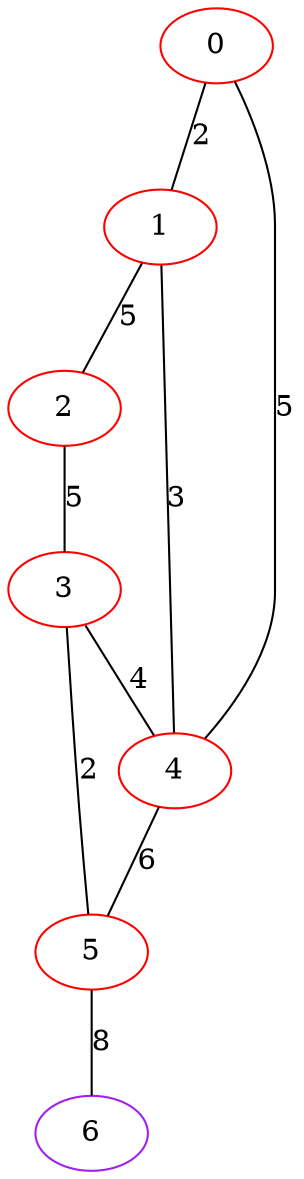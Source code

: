 graph "" {
0 [color=red, weight=1];
1 [color=red, weight=1];
2 [color=red, weight=1];
3 [color=red, weight=1];
4 [color=red, weight=1];
5 [color=red, weight=1];
6 [color=purple, weight=4];
0 -- 1  [key=0, label=2];
0 -- 4  [key=0, label=5];
1 -- 2  [key=0, label=5];
1 -- 4  [key=0, label=3];
2 -- 3  [key=0, label=5];
3 -- 4  [key=0, label=4];
3 -- 5  [key=0, label=2];
4 -- 5  [key=0, label=6];
5 -- 6  [key=0, label=8];
}
